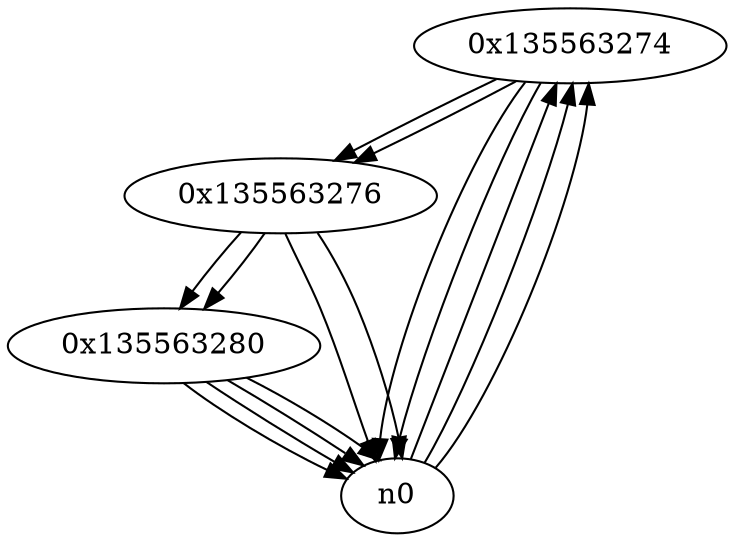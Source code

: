 digraph G{
/* nodes */
  n1 [label="0x135563274"]
  n2 [label="0x135563276"]
  n3 [label="0x135563280"]
/* edges */
n1 -> n2;
n1 -> n0;
n1 -> n0;
n0 -> n1;
n0 -> n1;
n0 -> n1;
n2 -> n3;
n2 -> n0;
n2 -> n0;
n1 -> n2;
n3 -> n0;
n3 -> n0;
n3 -> n0;
n3 -> n0;
n2 -> n3;
}
